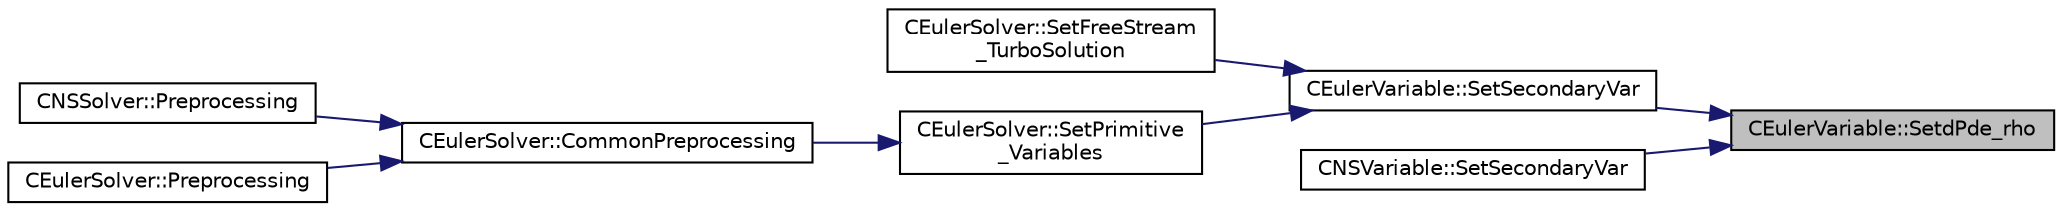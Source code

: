 digraph "CEulerVariable::SetdPde_rho"
{
 // LATEX_PDF_SIZE
  edge [fontname="Helvetica",fontsize="10",labelfontname="Helvetica",labelfontsize="10"];
  node [fontname="Helvetica",fontsize="10",shape=record];
  rankdir="RL";
  Node1 [label="CEulerVariable::SetdPde_rho",height=0.2,width=0.4,color="black", fillcolor="grey75", style="filled", fontcolor="black",tooltip="A virtual member."];
  Node1 -> Node2 [dir="back",color="midnightblue",fontsize="10",style="solid",fontname="Helvetica"];
  Node2 [label="CEulerVariable::SetSecondaryVar",height=0.2,width=0.4,color="black", fillcolor="white", style="filled",URL="$classCEulerVariable.html#a5c78ee78b94b77700e47840353e3ae3f",tooltip="A virtual member."];
  Node2 -> Node3 [dir="back",color="midnightblue",fontsize="10",style="solid",fontname="Helvetica"];
  Node3 [label="CEulerSolver::SetFreeStream\l_TurboSolution",height=0.2,width=0.4,color="black", fillcolor="white", style="filled",URL="$classCEulerSolver.html#aba587fb4b29f6925b9a669b0f31d449f",tooltip="Set the solution using the Freestream values."];
  Node2 -> Node4 [dir="back",color="midnightblue",fontsize="10",style="solid",fontname="Helvetica"];
  Node4 [label="CEulerSolver::SetPrimitive\l_Variables",height=0.2,width=0.4,color="black", fillcolor="white", style="filled",URL="$classCEulerSolver.html#a5ca2856cb7c17dcef0012c82677816f4",tooltip="Compute the velocity^2, SoundSpeed, Pressure, Enthalpy, Viscosity."];
  Node4 -> Node5 [dir="back",color="midnightblue",fontsize="10",style="solid",fontname="Helvetica"];
  Node5 [label="CEulerSolver::CommonPreprocessing",height=0.2,width=0.4,color="black", fillcolor="white", style="filled",URL="$classCEulerSolver.html#a0d6f93feba8d6aad18edf3594213042b",tooltip="Preprocessing actions common to the Euler and NS solvers."];
  Node5 -> Node6 [dir="back",color="midnightblue",fontsize="10",style="solid",fontname="Helvetica"];
  Node6 [label="CNSSolver::Preprocessing",height=0.2,width=0.4,color="black", fillcolor="white", style="filled",URL="$classCNSSolver.html#af83e7cb773797239cdc98fc4d202d32f",tooltip="Restart residual and compute gradients."];
  Node5 -> Node7 [dir="back",color="midnightblue",fontsize="10",style="solid",fontname="Helvetica"];
  Node7 [label="CEulerSolver::Preprocessing",height=0.2,width=0.4,color="black", fillcolor="white", style="filled",URL="$classCEulerSolver.html#ab08b6aa95648e7ab973f9f247fe54b31",tooltip="Compute primitive variables and their gradients."];
  Node1 -> Node8 [dir="back",color="midnightblue",fontsize="10",style="solid",fontname="Helvetica"];
  Node8 [label="CNSVariable::SetSecondaryVar",height=0.2,width=0.4,color="black", fillcolor="white", style="filled",URL="$classCNSVariable.html#a574bbbfda4f2191f836d2e3e7e1c8b3e",tooltip="Set all the secondary variables (partial derivatives) for compressible flows."];
}
